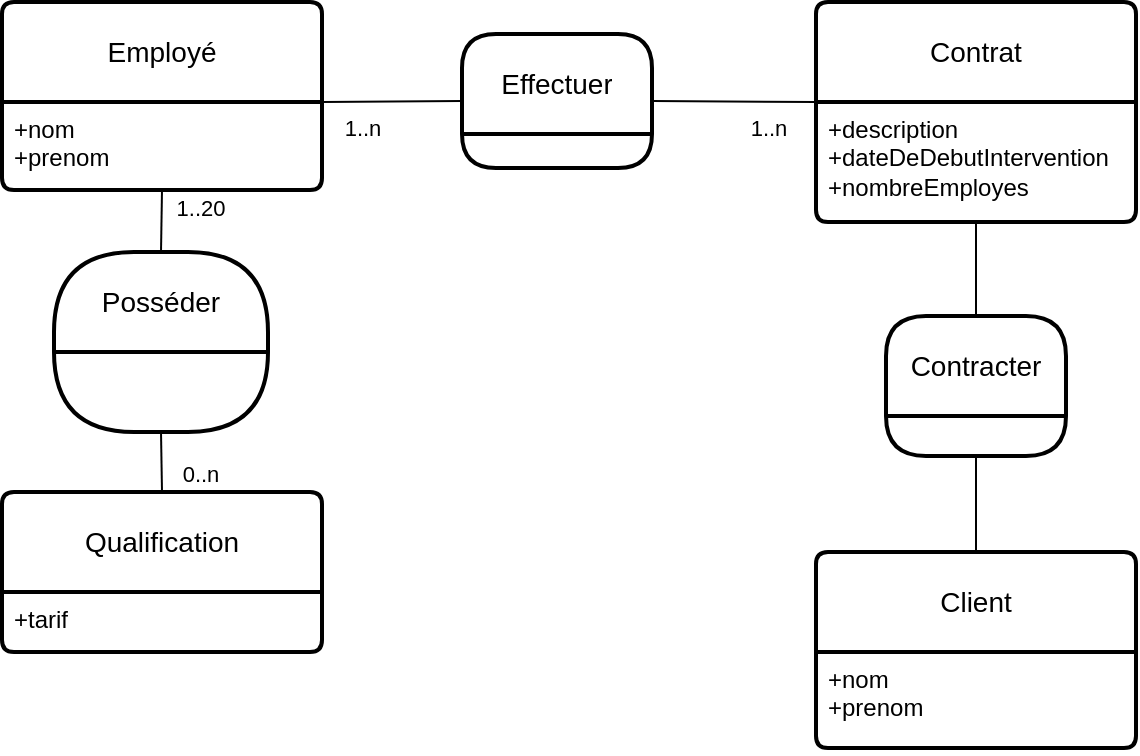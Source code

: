 <mxfile version="22.1.18" type="onedrive">
  <diagram name="Page-1" id="35PZxwgJGIyLiCtOfACl">
    <mxGraphModel dx="780" dy="791" grid="1" gridSize="10" guides="1" tooltips="1" connect="1" arrows="1" fold="1" page="1" pageScale="1" pageWidth="1169" pageHeight="827" background="none" math="0" shadow="0">
      <root>
        <mxCell id="0" />
        <mxCell id="1" parent="0" />
        <mxCell id="8ZRNdYAChlzhmJmdJIPU-1" value="Employé" style="swimlane;childLayout=stackLayout;horizontal=1;startSize=50;horizontalStack=0;rounded=1;fontSize=14;fontStyle=0;strokeWidth=2;resizeParent=0;resizeLast=1;shadow=0;dashed=0;align=center;arcSize=4;whiteSpace=wrap;html=1;resizable=1;rotatable=0;expand=1;absoluteArcSize=0;noLabel=0;resizeWidth=0;resizeHeight=0;movableLabel=0;backgroundOutline=0;direction=east;overflow=hidden;swimlaneLine=1;" vertex="1" parent="1">
          <mxGeometry x="273" y="87" width="160" height="94" as="geometry">
            <mxRectangle x="180" y="90" width="90" height="50" as="alternateBounds" />
          </mxGeometry>
        </mxCell>
        <mxCell id="8ZRNdYAChlzhmJmdJIPU-2" value="+nom&lt;br&gt;+prenom" style="align=left;strokeColor=none;fillColor=none;spacingLeft=4;fontSize=12;verticalAlign=top;resizable=1;rotatable=0;part=1;html=1;expand=1;absoluteArcSize=0;noLabel=0;resizeWidth=0;resizeHeight=0;movableLabel=0;backgroundOutline=0;direction=east;overflow=hidden;rounded=1;swimlaneLine=1;" vertex="1" parent="8ZRNdYAChlzhmJmdJIPU-1">
          <mxGeometry y="50" width="160" height="44" as="geometry" />
        </mxCell>
        <mxCell id="8ZRNdYAChlzhmJmdJIPU-4" value="Contrat" style="swimlane;childLayout=stackLayout;horizontal=1;startSize=50;horizontalStack=0;rounded=1;fontSize=14;fontStyle=0;strokeWidth=2;resizeParent=0;resizeLast=1;shadow=0;dashed=0;align=center;arcSize=4;whiteSpace=wrap;html=1;resizable=1;rotatable=0;expand=1;absoluteArcSize=0;noLabel=0;resizeWidth=0;resizeHeight=0;movableLabel=0;backgroundOutline=0;direction=east;overflow=hidden;swimlaneLine=1;" vertex="1" parent="1">
          <mxGeometry x="680" y="87" width="160" height="110" as="geometry" />
        </mxCell>
        <mxCell id="8ZRNdYAChlzhmJmdJIPU-5" value="+description&lt;br&gt;+dateDeDebutIntervention&lt;br&gt;+nombreEmployes" style="align=left;strokeColor=none;fillColor=none;spacingLeft=4;fontSize=12;verticalAlign=top;resizable=1;rotatable=0;part=1;html=1;expand=1;absoluteArcSize=0;noLabel=0;resizeWidth=0;resizeHeight=0;movableLabel=0;backgroundOutline=0;direction=east;overflow=hidden;rounded=1;swimlaneLine=1;" vertex="1" parent="8ZRNdYAChlzhmJmdJIPU-4">
          <mxGeometry y="50" width="160" height="60" as="geometry" />
        </mxCell>
        <mxCell id="8ZRNdYAChlzhmJmdJIPU-25" value="Client" style="swimlane;childLayout=stackLayout;horizontal=1;startSize=50;horizontalStack=0;rounded=1;fontSize=14;fontStyle=0;strokeWidth=2;resizeParent=0;resizeLast=1;shadow=0;dashed=0;align=center;arcSize=4;whiteSpace=wrap;html=1;resizable=1;rotatable=0;expand=1;absoluteArcSize=0;noLabel=0;resizeWidth=0;resizeHeight=0;movableLabel=0;backgroundOutline=0;direction=east;overflow=hidden;swimlaneLine=1;" vertex="1" parent="1">
          <mxGeometry x="680" y="362" width="160" height="98" as="geometry" />
        </mxCell>
        <mxCell id="8ZRNdYAChlzhmJmdJIPU-26" value="+nom&lt;br&gt;+prenom" style="align=left;strokeColor=none;fillColor=none;spacingLeft=4;fontSize=12;verticalAlign=top;resizable=1;rotatable=0;part=1;html=1;expand=1;absoluteArcSize=0;noLabel=0;resizeWidth=0;resizeHeight=0;movableLabel=0;backgroundOutline=0;direction=east;overflow=hidden;rounded=1;swimlaneLine=1;" vertex="1" parent="8ZRNdYAChlzhmJmdJIPU-25">
          <mxGeometry y="50" width="160" height="48" as="geometry" />
        </mxCell>
        <mxCell id="8ZRNdYAChlzhmJmdJIPU-40" value="Effectuer" style="swimlane;childLayout=stackLayout;horizontal=1;startSize=50;horizontalStack=0;rounded=1;fontSize=14;fontStyle=0;strokeWidth=2;resizeParent=0;resizeLast=1;shadow=0;dashed=0;align=center;arcSize=30;whiteSpace=wrap;html=1;resizable=1;rotatable=0;expand=1;absoluteArcSize=0;noLabel=0;resizeWidth=0;resizeHeight=0;movableLabel=0;backgroundOutline=0;direction=east;overflow=hidden;swimlaneLine=1;strokeOpacity=100;" vertex="1" parent="1">
          <mxGeometry x="503" y="103" width="95" height="67" as="geometry">
            <mxRectangle x="400" y="110" width="100" height="50" as="alternateBounds" />
          </mxGeometry>
        </mxCell>
        <mxCell id="8ZRNdYAChlzhmJmdJIPU-44" value="" style="endArrow=none;html=1;rounded=0;entryX=0;entryY=0.5;entryDx=0;entryDy=0;exitX=1;exitY=0;exitDx=0;exitDy=0;" edge="1" parent="1" source="8ZRNdYAChlzhmJmdJIPU-2" target="8ZRNdYAChlzhmJmdJIPU-40">
          <mxGeometry relative="1" as="geometry">
            <mxPoint x="350" y="170" as="sourcePoint" />
            <mxPoint x="420" y="160" as="targetPoint" />
          </mxGeometry>
        </mxCell>
        <mxCell id="8ZRNdYAChlzhmJmdJIPU-69" value="1..n" style="edgeLabel;html=1;align=center;verticalAlign=middle;resizable=0;points=[];" vertex="1" connectable="0" parent="8ZRNdYAChlzhmJmdJIPU-44">
          <mxGeometry x="-0.598" relative="1" as="geometry">
            <mxPoint x="6" y="13" as="offset" />
          </mxGeometry>
        </mxCell>
        <mxCell id="8ZRNdYAChlzhmJmdJIPU-45" value="" style="endArrow=none;html=1;rounded=0;entryX=1;entryY=0.5;entryDx=0;entryDy=0;exitX=0;exitY=0;exitDx=0;exitDy=0;" edge="1" parent="1" source="8ZRNdYAChlzhmJmdJIPU-5" target="8ZRNdYAChlzhmJmdJIPU-40">
          <mxGeometry relative="1" as="geometry">
            <mxPoint x="660" y="170" as="sourcePoint" />
            <mxPoint x="600" y="226" as="targetPoint" />
          </mxGeometry>
        </mxCell>
        <mxCell id="8ZRNdYAChlzhmJmdJIPU-70" value="1..n" style="edgeLabel;html=1;align=center;verticalAlign=middle;resizable=0;points=[];" vertex="1" connectable="0" parent="8ZRNdYAChlzhmJmdJIPU-45">
          <mxGeometry x="-0.505" y="-1" relative="1" as="geometry">
            <mxPoint x="-4" y="14" as="offset" />
          </mxGeometry>
        </mxCell>
        <mxCell id="8ZRNdYAChlzhmJmdJIPU-50" value="Qualification" style="swimlane;childLayout=stackLayout;horizontal=1;startSize=50;horizontalStack=0;rounded=1;fontSize=14;fontStyle=0;strokeWidth=2;resizeParent=0;resizeLast=1;shadow=0;dashed=0;align=center;arcSize=4;whiteSpace=wrap;html=1;resizable=1;rotatable=0;expand=1;absoluteArcSize=0;noLabel=0;resizeWidth=0;resizeHeight=0;movableLabel=0;backgroundOutline=0;direction=east;overflow=hidden;swimlaneLine=1;" vertex="1" parent="1">
          <mxGeometry x="273" y="332" width="160" height="80" as="geometry">
            <mxRectangle x="180" y="90" width="90" height="50" as="alternateBounds" />
          </mxGeometry>
        </mxCell>
        <mxCell id="8ZRNdYAChlzhmJmdJIPU-51" value="+tarif" style="align=left;strokeColor=none;fillColor=none;spacingLeft=4;fontSize=12;verticalAlign=top;resizable=1;rotatable=0;part=1;html=1;expand=1;absoluteArcSize=0;noLabel=0;resizeWidth=0;resizeHeight=0;movableLabel=0;backgroundOutline=0;direction=east;overflow=hidden;rounded=1;swimlaneLine=1;" vertex="1" parent="8ZRNdYAChlzhmJmdJIPU-50">
          <mxGeometry y="50" width="160" height="30" as="geometry" />
        </mxCell>
        <mxCell id="8ZRNdYAChlzhmJmdJIPU-55" value="" style="endArrow=none;html=1;rounded=0;exitX=0.5;exitY=1;exitDx=0;exitDy=0;entryX=0.5;entryY=0;entryDx=0;entryDy=0;" edge="1" target="8ZRNdYAChlzhmJmdJIPU-56" parent="1" source="8ZRNdYAChlzhmJmdJIPU-2">
          <mxGeometry relative="1" as="geometry">
            <mxPoint x="452" y="298" as="sourcePoint" />
            <mxPoint x="362" y="410" as="targetPoint" />
          </mxGeometry>
        </mxCell>
        <mxCell id="8ZRNdYAChlzhmJmdJIPU-67" value="1..20" style="edgeLabel;html=1;align=center;verticalAlign=middle;resizable=0;points=[];" vertex="1" connectable="0" parent="8ZRNdYAChlzhmJmdJIPU-55">
          <mxGeometry x="-0.621" relative="1" as="geometry">
            <mxPoint x="19" y="3" as="offset" />
          </mxGeometry>
        </mxCell>
        <mxCell id="8ZRNdYAChlzhmJmdJIPU-56" value="Posséder" style="swimlane;childLayout=stackLayout;horizontal=1;startSize=50;horizontalStack=0;rounded=1;fontSize=14;fontStyle=0;strokeWidth=2;resizeParent=0;resizeLast=1;shadow=0;dashed=0;align=center;arcSize=30;whiteSpace=wrap;html=1;resizable=1;rotatable=0;expand=1;absoluteArcSize=0;noLabel=0;resizeWidth=0;resizeHeight=0;movableLabel=0;backgroundOutline=0;direction=east;overflow=hidden;swimlaneLine=1;strokeOpacity=100;" vertex="1" parent="1">
          <mxGeometry x="299" y="212" width="107" height="90" as="geometry">
            <mxRectangle x="400" y="110" width="100" height="50" as="alternateBounds" />
          </mxGeometry>
        </mxCell>
        <mxCell id="8ZRNdYAChlzhmJmdJIPU-58" value="" style="endArrow=none;html=1;rounded=0;exitX=0.5;exitY=0;exitDx=0;exitDy=0;entryX=0.5;entryY=1;entryDx=0;entryDy=0;" edge="1" target="8ZRNdYAChlzhmJmdJIPU-56" parent="1" source="8ZRNdYAChlzhmJmdJIPU-50">
          <mxGeometry relative="1" as="geometry">
            <mxPoint x="792" y="300" as="sourcePoint" />
            <mxPoint x="697" y="290" as="targetPoint" />
          </mxGeometry>
        </mxCell>
        <mxCell id="8ZRNdYAChlzhmJmdJIPU-68" value="0..n" style="edgeLabel;html=1;align=center;verticalAlign=middle;resizable=0;points=[];" vertex="1" connectable="0" parent="8ZRNdYAChlzhmJmdJIPU-58">
          <mxGeometry x="-0.354" relative="1" as="geometry">
            <mxPoint x="19" as="offset" />
          </mxGeometry>
        </mxCell>
        <mxCell id="8ZRNdYAChlzhmJmdJIPU-62" value="Contracter" style="swimlane;childLayout=stackLayout;horizontal=1;startSize=50;horizontalStack=0;rounded=1;fontSize=14;fontStyle=0;strokeWidth=2;resizeParent=0;resizeLast=1;shadow=0;dashed=0;align=center;arcSize=30;whiteSpace=wrap;html=1;resizable=1;rotatable=0;expand=1;absoluteArcSize=0;noLabel=0;resizeWidth=0;resizeHeight=0;movableLabel=0;backgroundOutline=0;direction=east;overflow=hidden;swimlaneLine=1;strokeOpacity=100;" vertex="1" parent="1">
          <mxGeometry x="715" y="244" width="90" height="70" as="geometry">
            <mxRectangle x="400" y="110" width="100" height="50" as="alternateBounds" />
          </mxGeometry>
        </mxCell>
        <mxCell id="8ZRNdYAChlzhmJmdJIPU-63" value="" style="endArrow=none;html=1;rounded=0;exitX=0.5;exitY=1;exitDx=0;exitDy=0;entryX=0.5;entryY=0;entryDx=0;entryDy=0;" edge="1" target="8ZRNdYAChlzhmJmdJIPU-62" parent="1" source="8ZRNdYAChlzhmJmdJIPU-5">
          <mxGeometry relative="1" as="geometry">
            <mxPoint x="460" y="348" as="sourcePoint" />
            <mxPoint x="370" y="460" as="targetPoint" />
          </mxGeometry>
        </mxCell>
        <mxCell id="8ZRNdYAChlzhmJmdJIPU-64" value="" style="endArrow=none;html=1;rounded=0;exitX=0.5;exitY=0;exitDx=0;exitDy=0;entryX=0.5;entryY=1;entryDx=0;entryDy=0;" edge="1" parent="1" source="8ZRNdYAChlzhmJmdJIPU-25" target="8ZRNdYAChlzhmJmdJIPU-62">
          <mxGeometry relative="1" as="geometry">
            <mxPoint x="800" y="350" as="sourcePoint" />
            <mxPoint x="680" y="350" as="targetPoint" />
          </mxGeometry>
        </mxCell>
      </root>
    </mxGraphModel>
  </diagram>
</mxfile>
